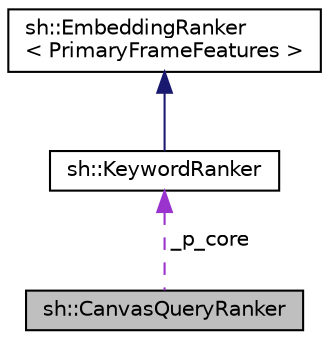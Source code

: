 digraph "sh::CanvasQueryRanker"
{
 // LATEX_PDF_SIZE
  edge [fontname="Helvetica",fontsize="10",labelfontname="Helvetica",labelfontsize="10"];
  node [fontname="Helvetica",fontsize="10",shape=record];
  Node1 [label="sh::CanvasQueryRanker",height=0.2,width=0.4,color="black", fillcolor="grey75", style="filled", fontcolor="black",tooltip=" "];
  Node2 -> Node1 [dir="back",color="darkorchid3",fontsize="10",style="dashed",label=" _p_core" ,fontname="Helvetica"];
  Node2 [label="sh::KeywordRanker",height=0.2,width=0.4,color="black", fillcolor="white", style="filled",URL="$classsh_1_1_keyword_ranker.html",tooltip=" "];
  Node3 -> Node2 [dir="back",color="midnightblue",fontsize="10",style="solid",fontname="Helvetica"];
  Node3 [label="sh::EmbeddingRanker\l\< PrimaryFrameFeatures \>",height=0.2,width=0.4,color="black", fillcolor="white", style="filled",URL="$classsh_1_1_embedding_ranker.html",tooltip=" "];
}
